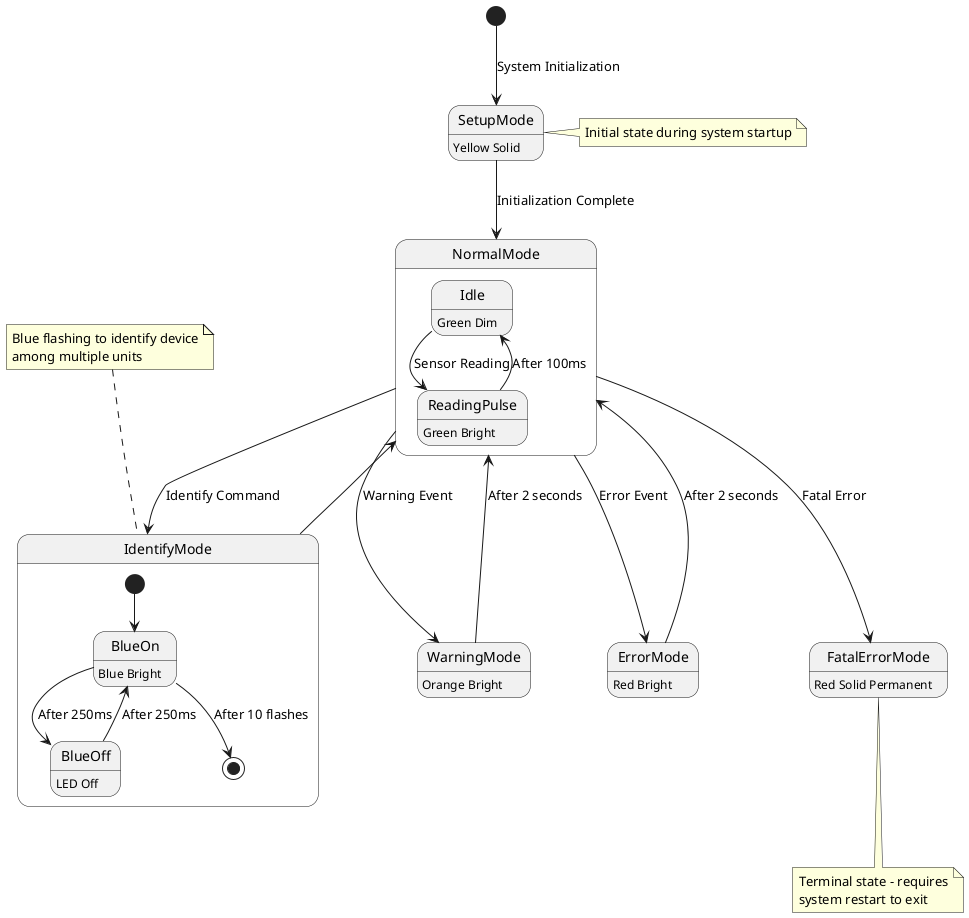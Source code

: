 @startuml
[*] --> SetupMode : System Initialization

state SetupMode : Yellow Solid
note right of SetupMode : Initial state during system startup

SetupMode --> NormalMode : Initialization Complete

state NormalMode {
  state Idle : Green Dim
  state ReadingPulse : Green Bright
  
  Idle --> ReadingPulse : Sensor Reading
  ReadingPulse --> Idle : After 100ms
}

NormalMode --> WarningMode : Warning Event
state WarningMode : Orange Bright
WarningMode --> NormalMode : After 2 seconds

NormalMode --> ErrorMode : Error Event
state ErrorMode : Red Bright
ErrorMode --> NormalMode : After 2 seconds

NormalMode --> IdentifyMode : Identify Command
state IdentifyMode {
  state BlueOn : Blue Bright
  state BlueOff : LED Off
  
  [*] --> BlueOn
  BlueOn --> BlueOff : After 250ms
  BlueOff --> BlueOn : After 250ms
  BlueOn --> [*] : After 10 flashes
}
note top of IdentifyMode : Blue flashing to identify device\namong multiple units

IdentifyMode --> NormalMode

NormalMode --> FatalErrorMode : Fatal Error
state FatalErrorMode : Red Solid Permanent
note bottom of FatalErrorMode : Terminal state - requires\nsystem restart to exit
@enduml